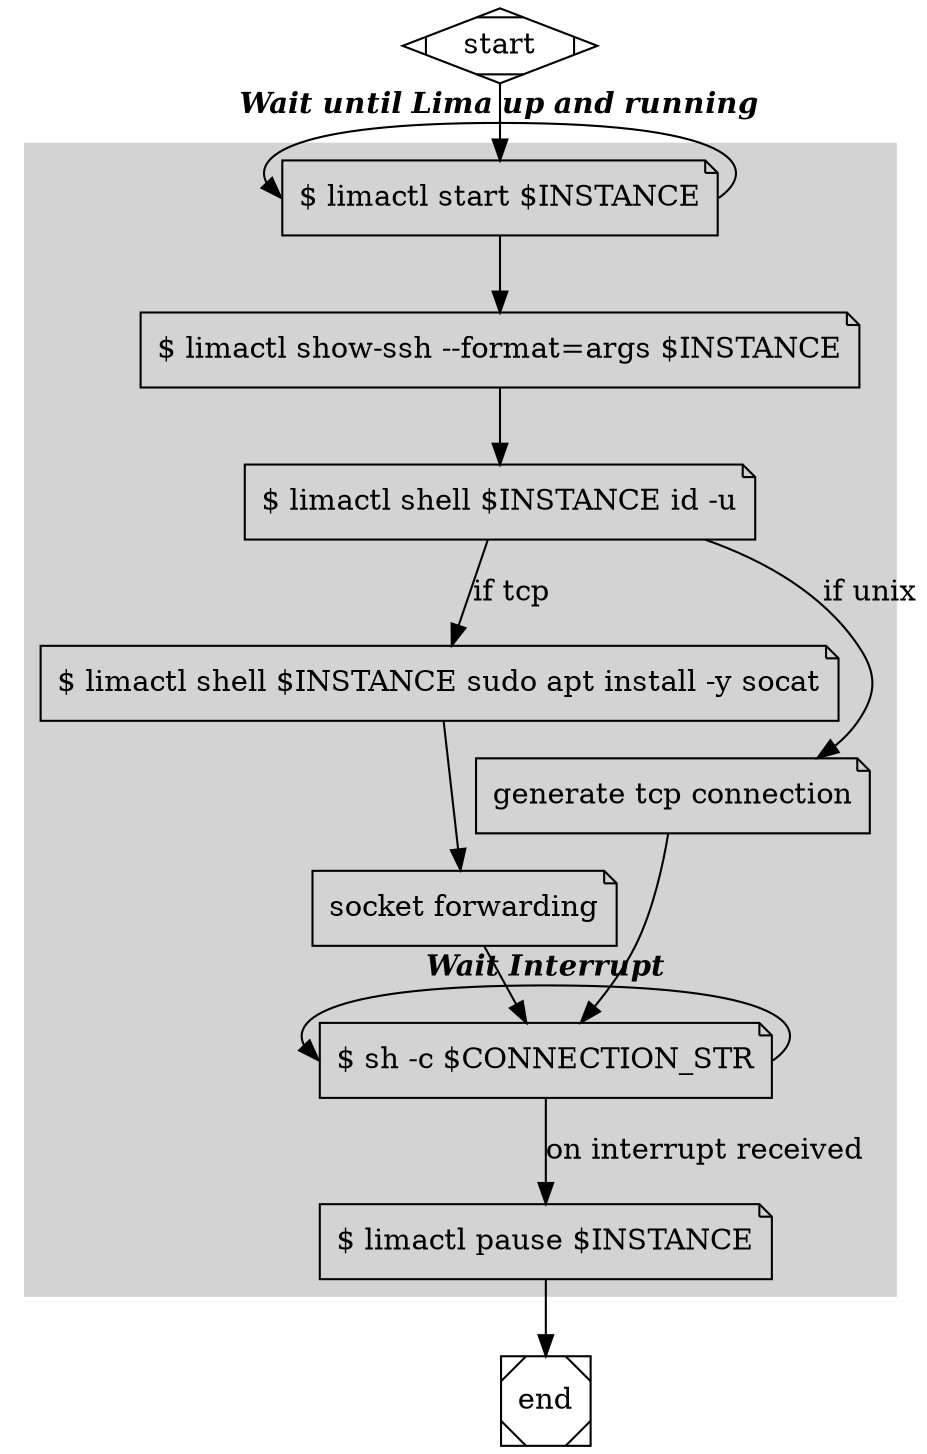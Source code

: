 digraph G {
    lm [ label="$ limactl start $INSTANCE" shape="note" ]
    lms [ label="$ limactl show-ssh --format=args $INSTANCE" shape="note" ]
    lmi [ label="$ limactl shell $INSTANCE id -u" shape="note" ]
    lmsocat [ label="$ limactl shell $INSTANCE sudo apt install -y socat" shape="note" ]
    shell [ label="$ sh -c $CONNECTION_STR" shape="note" ]
    pause [ label="$ limactl pause $INSTANCE" shape="note" ]
    tcp [ label="generate tcp connection" shape="note" ]
    socket [ label="socket forwarding" shape="note" ]
  
    subgraph cluster_0 {
        style=filled;
        color=lightgrey;
        node [style=filled,color=white];
        
        lm -> lms;
        lm:e -> lm:w [ label = <<b><i>Wait until Lima up and running</i></b>> ];
        
        lms -> lmi;
        
        lmi -> lmsocat [ label="if tcp" ] ;
        lmi -> tcp [ label="if unix" ];
        
        lmsocat -> socket;
        
        tcp -> shell;
        socket -> shell;
        
        shell:e -> shell:w [ label = <<b><i>Wait Interrupt</i></b>> ];
        
        shell -> pause [ label = "on interrupt received" ];
    }

    subgraph cluster_1 {
        node [style=filled];
        label = "lima";
        color=blue
    }
  
    start -> lm;
    pause -> end;
    
    start [shape=Mdiamond];
    end [shape=Msquare];
}
